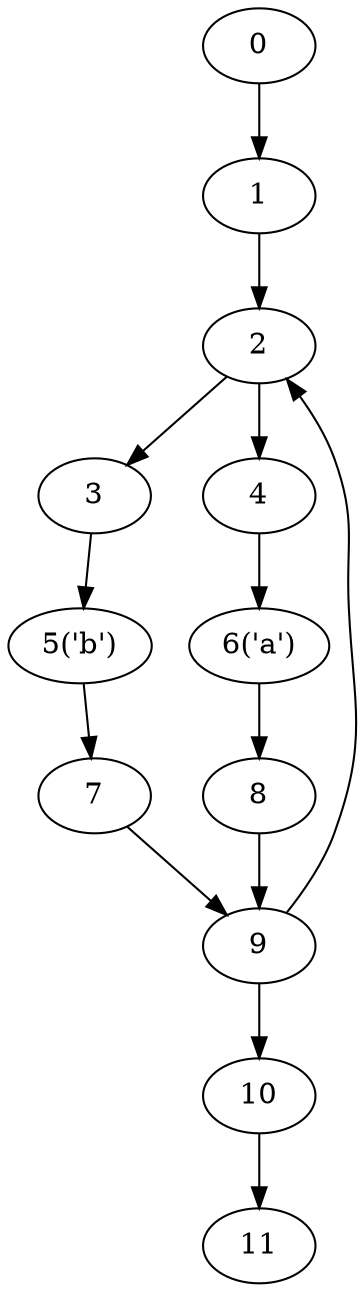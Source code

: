 digraph g {
	0 ;
	1 ;
	2 ;
	3 ;
	4 ;
	5 [label="5('b')"];
	6 [label="6('a')"];
	7 ;
	8 ;
	9 ;
	10 ;
	11 ;
	0->1;
	1->2;
	9->2;
	2->3;
	2->4;
	3->5;
	4->6;
	5->7;
	6->8;
	7->9;
	8->9;
	9->10;
	10->11;
}

